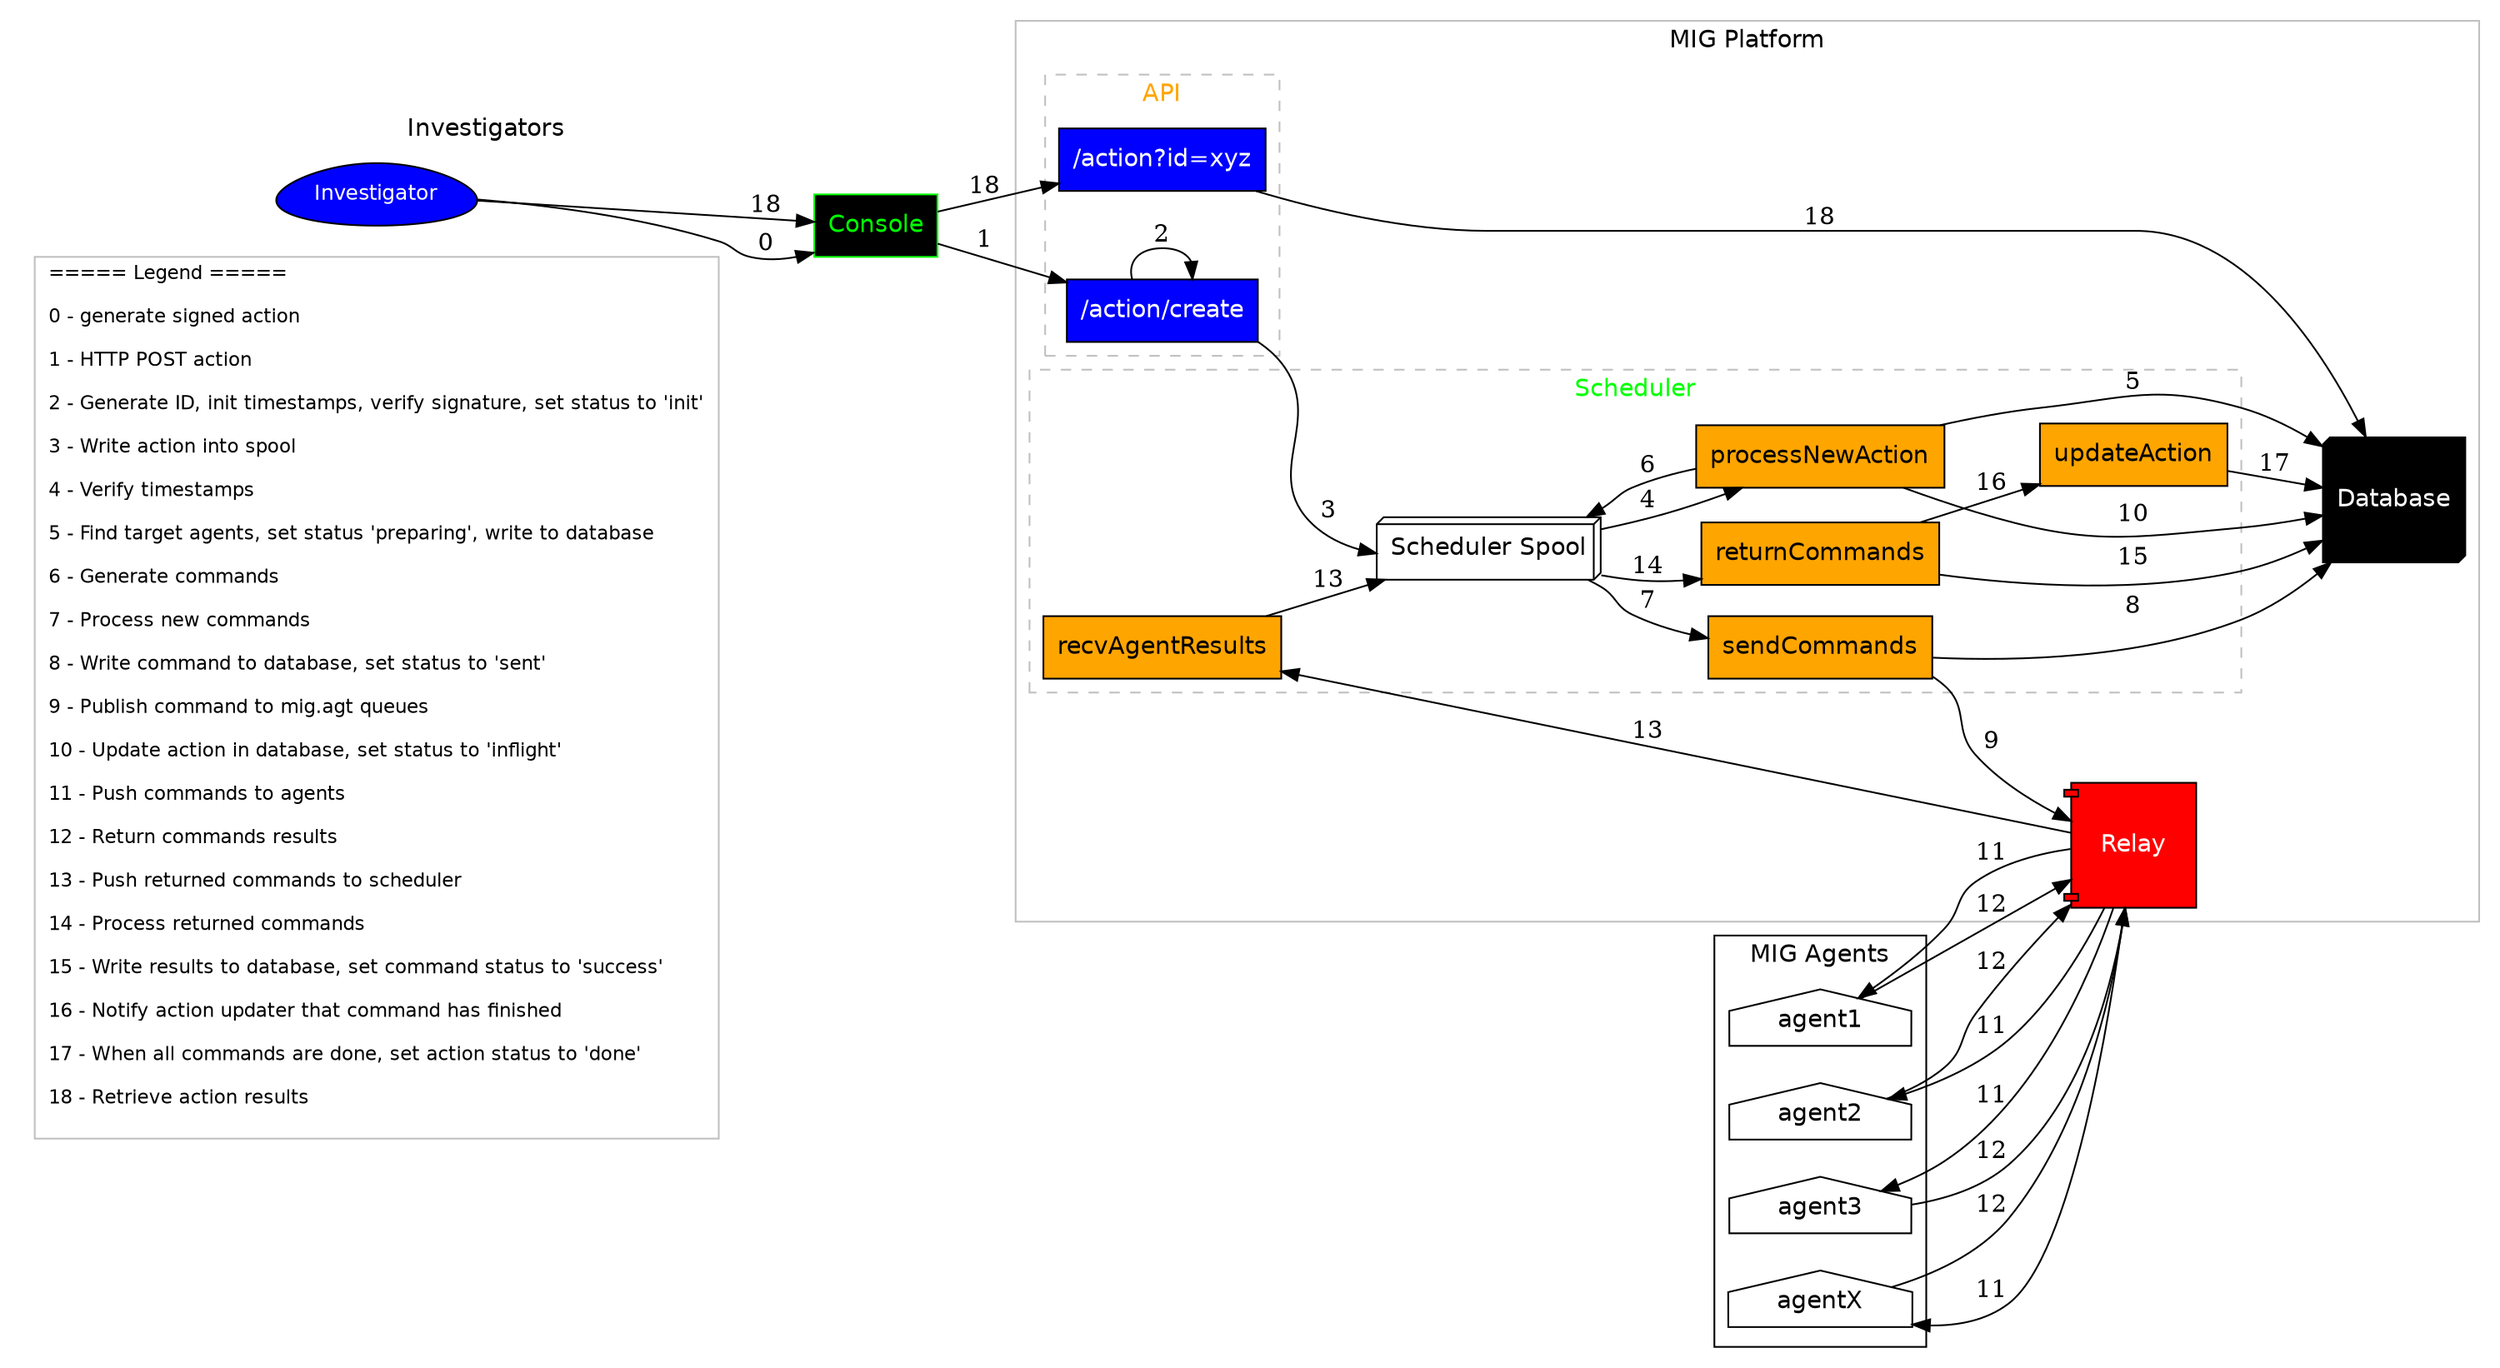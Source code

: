 // generate with dot -Tsvg -o action_command_flow.svg action_command_flow.dot
digraph mig {
    fontname="Helvetica";
    rankdir=LR;
    bgcolor=white;
    subgraph cluster_investigator {
        label="Investigators"
        color=white;
        "Investigator"[shape=egg label="Investigator" fontsize=12 fontcolor=white penwidth=1 style=filled fillcolor=blue fontname="Helvetica"];
        "Console"[shape=box label="Console" color=green style=filled fillcolor=black fontcolor=green fontname="Helvetica"];
        "Legend"[shape=box color=gray fontcolor=black fontname="Helvetica" fontsize=11
            label="===== Legend =====\l
0 - generate signed action\l
1 - HTTP POST action\l
2 - Generate ID, init timestamps, verify signature, set status to 'init'\l
3 - Write action into spool\l
4 - Verify timestamps\l
5 - Find target agents, set status 'preparing', write to database\l
6 - Generate commands\l
7 - Process new commands\l
8 - Write command to database, set status to 'sent'\l
9 - Publish command to mig.agt queues\l
10 - Update action in database, set status to 'inflight'\l
11 - Push commands to agents\l
12 - Return commands results\l
13 - Push returned commands to scheduler\l
14 - Process returned commands\l
15 - Write results to database, set command status to 'success'\l
16 - Notify action updater that command has finished\l
17 - When all commands are done, set action status to 'done'\l
18 - Retrieve action results\l
"];
    }
    subgraph cluster_platform {
        label="MIG Platform" style=solid color=gray fontcolor=black;
        subgraph cluster_api {
            label="API" style=dashed color=gray fontcolor=orange;
            "/action/create"[shape=box label="/action/create" color=black style=filled fillcolor=blue fontcolor=white fontname="Helvetica"];
            "/action?id=xyz"[shape=box label="/action?id=xyz" color=black style=filled fillcolor=blue fontcolor=white fontname="Helvetica"];
        }
        subgraph cluster_scheduler {
            label="Scheduler" style=dashed color=gray fontcolor=green;
            "SchedulerSpool"[shape=box3d label="Scheduler Spool" color=black style=filled fillcolor=white fontname="Helvetica"];
            "processNewAction"[shape=box label="processNewAction" color=black style=filled fillcolor=orange fontname="Helvetica"];
            "sendCommands"[shape=box label="sendCommands" color=black style=filled fillcolor=orange fontname="Helvetica"];
            "recvAgentResults"[shape=box label="recvAgentResults" color=black style=filled fillcolor=orange fontname="Helvetica"];
            "returnCommands"[shape=box label="returnCommands" color=black style=filled fillcolor=orange fontname="Helvetica"];
            "updateAction"[shape=box label="updateAction" color=black style=filled fillcolor=orange fontname="Helvetica"];
        }
        "Database"[shape=box3d label="Database" color=black style=filled fillcolor=black fontcolor=white fontname="Helvetica" width=1 height=1];
        "Relay"[shape=component label="Relay" color=black style=filled fillcolor=red fontcolor=white fontname="Helvetica" width=1 height=1];
    }
    subgraph cluster_agents {
        label="MIG Agents"
        "agent1"[shape=house label="agent1" color=black style=filled fillcolor=white fontname="Helvetica"];
        "agent2"[shape=house label="agent2" color=black style=filled fillcolor=white fontname="Helvetica"];
        "agent3"[shape=house label="agent3" color=black style=filled fillcolor=white fontname="Helvetica"];
        "agentX"[shape=house label="agentX" color=black style=filled fillcolor=white fontname="Helvetica"];
    }
    "Investigator" -> {"Console"}[label="0"];
    "Console"->"/action/create"[label="1"];
    "/action/create"->"/action/create"[label="2"];
    "/action/create"->"SchedulerSpool"[label="3"];
    "SchedulerSpool"->"processNewAction"[label="4"];
    "processNewAction"->"Database"[label="5"];
    "processNewAction"->"SchedulerSpool"[label="6"];
    "SchedulerSpool"->"sendCommands"[label="7"];
    "sendCommands"->"Database"[label="8"];
    "sendCommands"->"Relay"[label="9"];
    "processNewAction"->"Database"[label="10"];
    "Relay"->{"agent1", "agent2", "agent3", "agentX"}[label="11"];
    {"agent1", "agent2", "agent3", "agentX"} -> "Relay"[label="12"];
    "Relay"->"recvAgentResults"->"SchedulerSpool"[label="13"];
    "SchedulerSpool"->"returnCommands"[label="14"];
    "returnCommands"->"Database"[label="15"];
    "returnCommands"->"updateAction"[label="16"];
    "updateAction"->"Database"[label="17"];
    "Investigator"->"Console"->"/action?id=xyz"->"Database"[label="18"]
}
